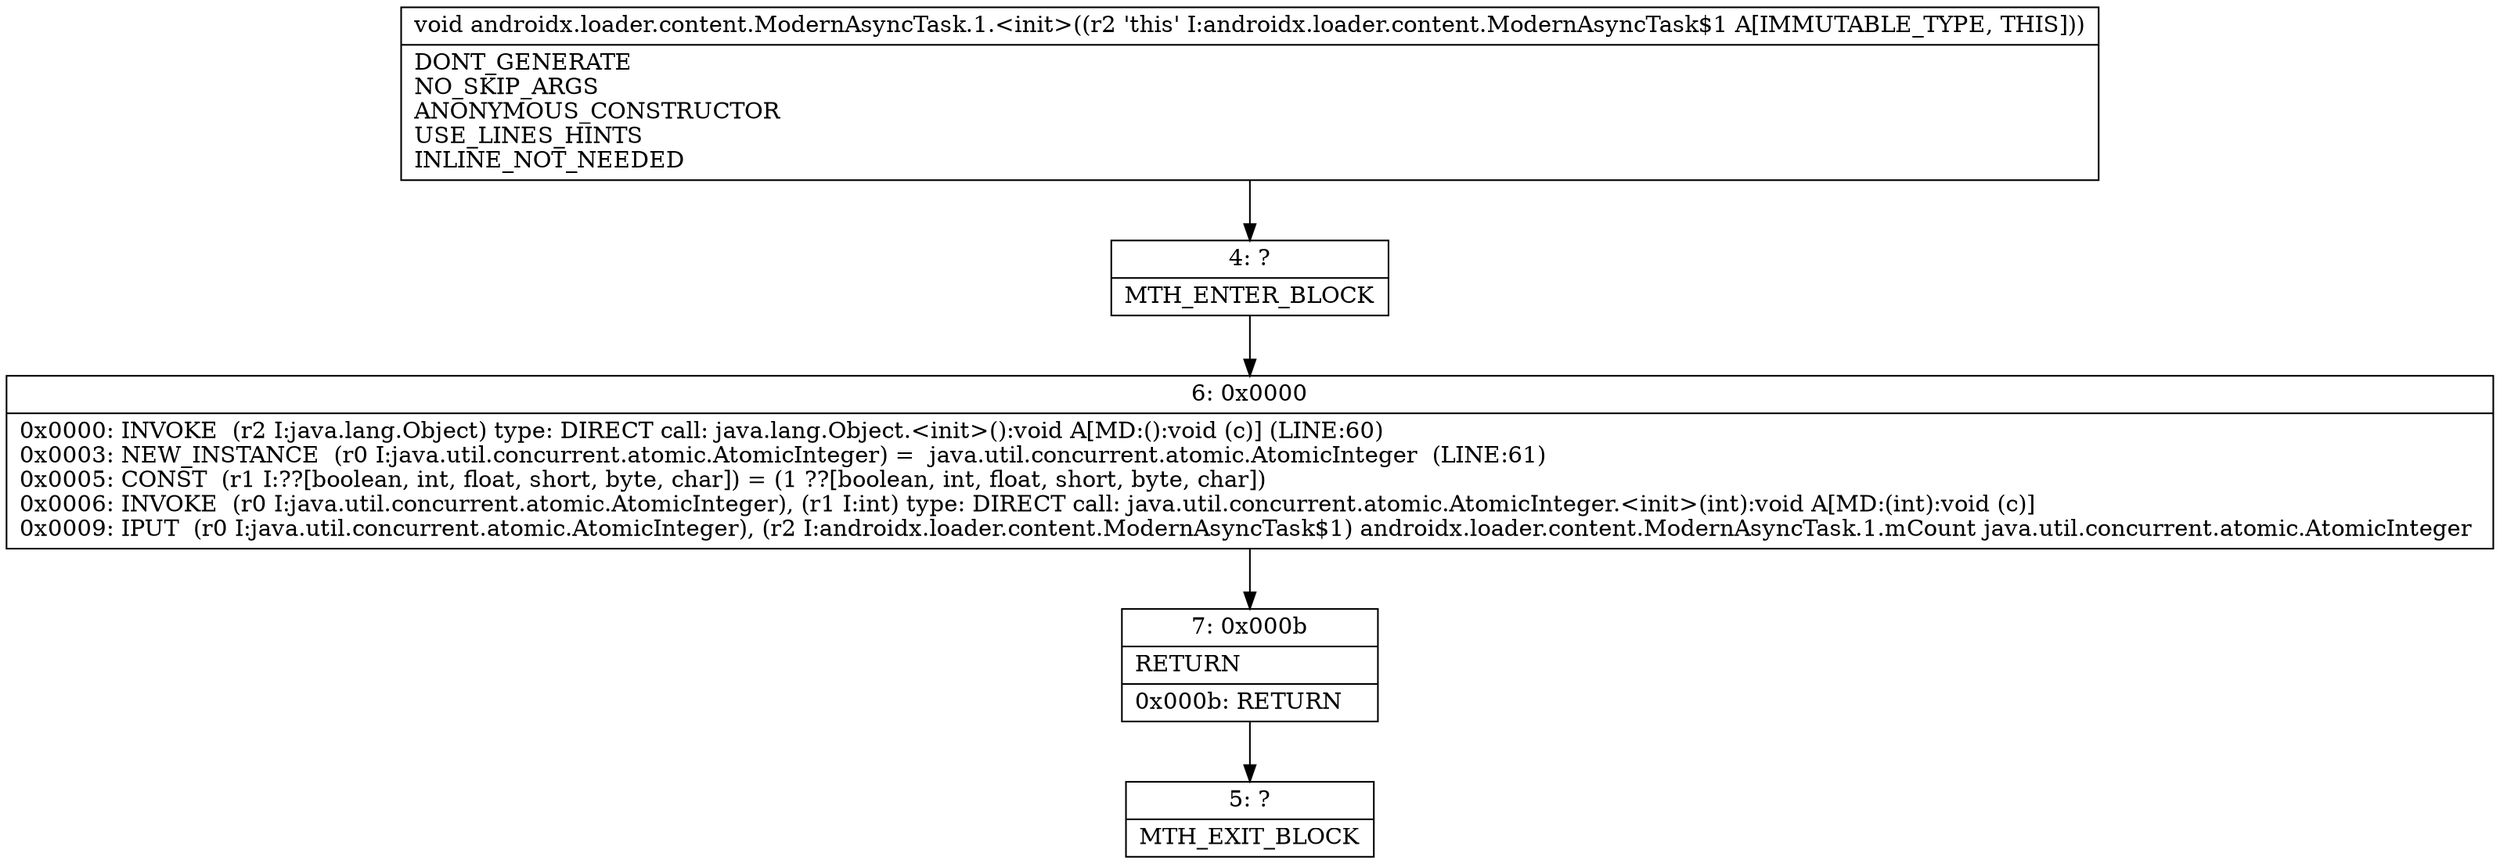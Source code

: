 digraph "CFG forandroidx.loader.content.ModernAsyncTask.1.\<init\>()V" {
Node_4 [shape=record,label="{4\:\ ?|MTH_ENTER_BLOCK\l}"];
Node_6 [shape=record,label="{6\:\ 0x0000|0x0000: INVOKE  (r2 I:java.lang.Object) type: DIRECT call: java.lang.Object.\<init\>():void A[MD:():void (c)] (LINE:60)\l0x0003: NEW_INSTANCE  (r0 I:java.util.concurrent.atomic.AtomicInteger) =  java.util.concurrent.atomic.AtomicInteger  (LINE:61)\l0x0005: CONST  (r1 I:??[boolean, int, float, short, byte, char]) = (1 ??[boolean, int, float, short, byte, char]) \l0x0006: INVOKE  (r0 I:java.util.concurrent.atomic.AtomicInteger), (r1 I:int) type: DIRECT call: java.util.concurrent.atomic.AtomicInteger.\<init\>(int):void A[MD:(int):void (c)]\l0x0009: IPUT  (r0 I:java.util.concurrent.atomic.AtomicInteger), (r2 I:androidx.loader.content.ModernAsyncTask$1) androidx.loader.content.ModernAsyncTask.1.mCount java.util.concurrent.atomic.AtomicInteger \l}"];
Node_7 [shape=record,label="{7\:\ 0x000b|RETURN\l|0x000b: RETURN   \l}"];
Node_5 [shape=record,label="{5\:\ ?|MTH_EXIT_BLOCK\l}"];
MethodNode[shape=record,label="{void androidx.loader.content.ModernAsyncTask.1.\<init\>((r2 'this' I:androidx.loader.content.ModernAsyncTask$1 A[IMMUTABLE_TYPE, THIS]))  | DONT_GENERATE\lNO_SKIP_ARGS\lANONYMOUS_CONSTRUCTOR\lUSE_LINES_HINTS\lINLINE_NOT_NEEDED\l}"];
MethodNode -> Node_4;Node_4 -> Node_6;
Node_6 -> Node_7;
Node_7 -> Node_5;
}

